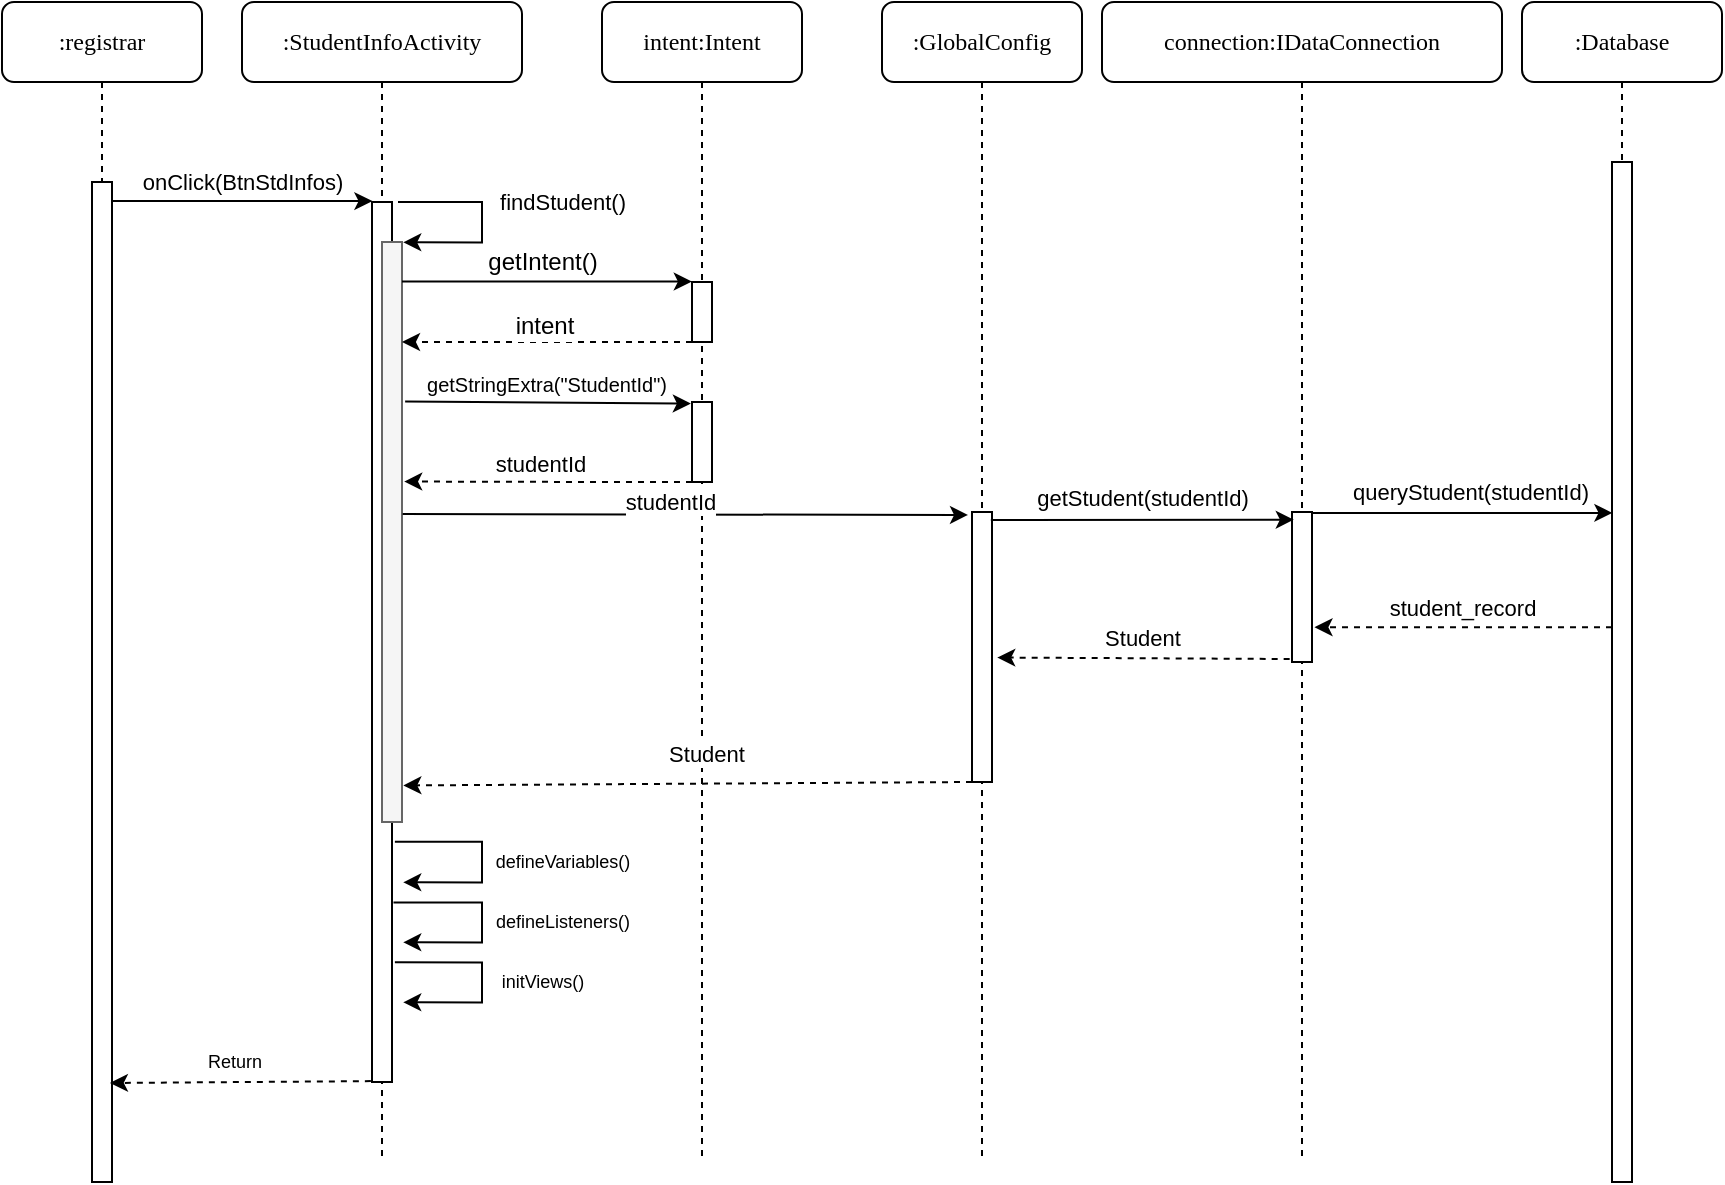 <mxfile version="13.0.4" type="google"><diagram name="Page-1" id="13e1069c-82ec-6db2-03f1-153e76fe0fe0"><mxGraphModel dx="1422" dy="762" grid="1" gridSize="10" guides="1" tooltips="1" connect="1" arrows="1" fold="1" page="1" pageScale="1" pageWidth="1100" pageHeight="850" background="#ffffff" math="0" shadow="0"><root><mxCell id="0"/><mxCell id="1" parent="0"/><mxCell id="7baba1c4bc27f4b0-2" value=":StudentInfoActivity" style="shape=umlLifeline;perimeter=lifelinePerimeter;whiteSpace=wrap;html=1;container=1;collapsible=0;recursiveResize=0;outlineConnect=0;rounded=1;shadow=0;comic=0;labelBackgroundColor=none;strokeWidth=1;fontFamily=Verdana;fontSize=12;align=center;" parent="1" vertex="1"><mxGeometry x="220" y="80" width="140" height="580" as="geometry"/></mxCell><mxCell id="4CDlYAWAhfC5wXOPwb2V-31" style="edgeStyle=none;rounded=0;orthogonalLoop=1;jettySize=auto;html=1;dashed=1;fontSize=9;" edge="1" parent="7baba1c4bc27f4b0-2" source="7baba1c4bc27f4b0-9" target="7baba1c4bc27f4b0-2"><mxGeometry relative="1" as="geometry"/></mxCell><mxCell id="7baba1c4bc27f4b0-9" value="" style="html=1;points=[];perimeter=orthogonalPerimeter;rounded=0;shadow=0;comic=0;labelBackgroundColor=none;strokeWidth=1;fontFamily=Verdana;fontSize=12;align=center;" parent="7baba1c4bc27f4b0-2" vertex="1"><mxGeometry x="65" y="100" width="10" height="440" as="geometry"/></mxCell><mxCell id="4CDlYAWAhfC5wXOPwb2V-40" value="" style="html=1;points=[];perimeter=orthogonalPerimeter;rounded=0;shadow=0;comic=0;labelBackgroundColor=none;strokeWidth=1;fontFamily=Verdana;fontSize=12;align=center;fillColor=#f5f5f5;strokeColor=#666666;fontColor=#333333;" vertex="1" parent="7baba1c4bc27f4b0-2"><mxGeometry x="70" y="120" width="10" height="290" as="geometry"/></mxCell><mxCell id="7baba1c4bc27f4b0-3" value="intent:Intent" style="shape=umlLifeline;perimeter=lifelinePerimeter;whiteSpace=wrap;html=1;container=1;collapsible=0;recursiveResize=0;outlineConnect=0;rounded=1;shadow=0;comic=0;labelBackgroundColor=none;strokeWidth=1;fontFamily=Verdana;fontSize=12;align=center;" parent="1" vertex="1"><mxGeometry x="400" y="80" width="100" height="580" as="geometry"/></mxCell><mxCell id="7baba1c4bc27f4b0-13" value="" style="html=1;points=[];perimeter=orthogonalPerimeter;rounded=0;shadow=0;comic=0;labelBackgroundColor=none;strokeWidth=1;fontFamily=Verdana;fontSize=12;align=center;" parent="7baba1c4bc27f4b0-3" vertex="1"><mxGeometry x="45" y="140" width="10" height="30" as="geometry"/></mxCell><mxCell id="4CDlYAWAhfC5wXOPwb2V-4" value="" style="html=1;points=[];perimeter=orthogonalPerimeter;rounded=0;shadow=0;comic=0;labelBackgroundColor=none;strokeWidth=1;fontFamily=Verdana;fontSize=12;align=center;" vertex="1" parent="7baba1c4bc27f4b0-3"><mxGeometry x="45" y="200" width="10" height="40" as="geometry"/></mxCell><mxCell id="7baba1c4bc27f4b0-4" value=":GlobalConfig" style="shape=umlLifeline;perimeter=lifelinePerimeter;whiteSpace=wrap;html=1;container=1;collapsible=0;recursiveResize=0;outlineConnect=0;rounded=1;shadow=0;comic=0;labelBackgroundColor=none;strokeWidth=1;fontFamily=Verdana;fontSize=12;align=center;" parent="1" vertex="1"><mxGeometry x="540" y="80" width="100" height="580" as="geometry"/></mxCell><mxCell id="7baba1c4bc27f4b0-16" value="" style="html=1;points=[];perimeter=orthogonalPerimeter;rounded=0;shadow=0;comic=0;labelBackgroundColor=none;strokeWidth=1;fontFamily=Verdana;fontSize=12;align=center;" parent="7baba1c4bc27f4b0-4" vertex="1"><mxGeometry x="45" y="255" width="10" height="135" as="geometry"/></mxCell><mxCell id="7baba1c4bc27f4b0-5" value="connection:IDataConnection" style="shape=umlLifeline;perimeter=lifelinePerimeter;whiteSpace=wrap;html=1;container=1;collapsible=0;recursiveResize=0;outlineConnect=0;rounded=1;shadow=0;comic=0;labelBackgroundColor=none;strokeWidth=1;fontFamily=Verdana;fontSize=12;align=center;" parent="1" vertex="1"><mxGeometry x="650" y="80" width="200" height="580" as="geometry"/></mxCell><mxCell id="4CDlYAWAhfC5wXOPwb2V-22" style="edgeStyle=none;rounded=0;orthogonalLoop=1;jettySize=auto;html=1;" edge="1" parent="7baba1c4bc27f4b0-5" source="4CDlYAWAhfC5wXOPwb2V-13" target="7baba1c4bc27f4b0-5"><mxGeometry relative="1" as="geometry"/></mxCell><mxCell id="4CDlYAWAhfC5wXOPwb2V-23" style="edgeStyle=none;rounded=0;orthogonalLoop=1;jettySize=auto;html=1;" edge="1" parent="7baba1c4bc27f4b0-5" source="4CDlYAWAhfC5wXOPwb2V-13" target="7baba1c4bc27f4b0-5"><mxGeometry relative="1" as="geometry"/></mxCell><mxCell id="4CDlYAWAhfC5wXOPwb2V-13" value="" style="html=1;points=[];perimeter=orthogonalPerimeter;rounded=0;shadow=0;comic=0;labelBackgroundColor=none;strokeWidth=1;fontFamily=Verdana;fontSize=12;align=center;" vertex="1" parent="7baba1c4bc27f4b0-5"><mxGeometry x="95" y="255" width="10" height="75" as="geometry"/></mxCell><mxCell id="7baba1c4bc27f4b0-6" value=":Database" style="shape=umlLifeline;perimeter=lifelinePerimeter;whiteSpace=wrap;html=1;container=1;collapsible=0;recursiveResize=0;outlineConnect=0;rounded=1;shadow=0;comic=0;labelBackgroundColor=none;strokeWidth=1;fontFamily=Verdana;fontSize=12;align=center;" parent="1" vertex="1"><mxGeometry x="860" y="80" width="100" height="590" as="geometry"/></mxCell><mxCell id="4CDlYAWAhfC5wXOPwb2V-17" value="" style="html=1;points=[];perimeter=orthogonalPerimeter;rounded=0;shadow=0;comic=0;labelBackgroundColor=none;strokeWidth=1;fontFamily=Verdana;fontSize=12;align=center;" vertex="1" parent="7baba1c4bc27f4b0-6"><mxGeometry x="45" y="80" width="10" height="510" as="geometry"/></mxCell><mxCell id="7baba1c4bc27f4b0-8" value=":registrar" style="shape=umlLifeline;perimeter=lifelinePerimeter;whiteSpace=wrap;html=1;container=1;collapsible=0;recursiveResize=0;outlineConnect=0;rounded=1;shadow=0;comic=0;labelBackgroundColor=none;strokeWidth=1;fontFamily=Verdana;fontSize=12;align=center;" parent="1" vertex="1"><mxGeometry x="100" y="80" width="100" height="590" as="geometry"/></mxCell><mxCell id="4CDlYAWAhfC5wXOPwb2V-27" value="" style="html=1;points=[];perimeter=orthogonalPerimeter;rounded=0;shadow=0;comic=0;labelBackgroundColor=none;strokeWidth=1;fontFamily=Verdana;fontSize=12;align=center;" vertex="1" parent="7baba1c4bc27f4b0-8"><mxGeometry x="45" y="90" width="10" height="500" as="geometry"/></mxCell><mxCell id="4CDlYAWAhfC5wXOPwb2V-3" value="intent" style="edgeStyle=none;rounded=0;orthogonalLoop=1;jettySize=auto;html=1;dashed=1;fontSize=12;" edge="1" parent="1" source="7baba1c4bc27f4b0-13"><mxGeometry x="0.018" y="-8" relative="1" as="geometry"><mxPoint x="300" y="250" as="targetPoint"/><Array as="points"><mxPoint x="370" y="250"/></Array><mxPoint as="offset"/></mxGeometry></mxCell><mxCell id="4CDlYAWAhfC5wXOPwb2V-7" style="edgeStyle=none;rounded=0;orthogonalLoop=1;jettySize=auto;html=1;exitX=1.157;exitY=0.275;exitDx=0;exitDy=0;exitPerimeter=0;entryX=-0.057;entryY=0.02;entryDx=0;entryDy=0;entryPerimeter=0;" edge="1" parent="1" source="4CDlYAWAhfC5wXOPwb2V-40" target="4CDlYAWAhfC5wXOPwb2V-4"><mxGeometry relative="1" as="geometry"><Array as="points"/></mxGeometry></mxCell><mxCell id="4CDlYAWAhfC5wXOPwb2V-9" value="getStringExtra(&quot;StudentId&quot;)" style="edgeLabel;html=1;align=center;verticalAlign=middle;resizable=0;points=[];fontSize=10;" vertex="1" connectable="0" parent="4CDlYAWAhfC5wXOPwb2V-7"><mxGeometry x="0.528" y="-91" relative="1" as="geometry"><mxPoint x="-37.76" y="-101" as="offset"/></mxGeometry></mxCell><mxCell id="4CDlYAWAhfC5wXOPwb2V-8" style="edgeStyle=none;rounded=0;orthogonalLoop=1;jettySize=auto;html=1;entryX=1.11;entryY=0.413;entryDx=0;entryDy=0;entryPerimeter=0;dashed=1;" edge="1" parent="1" source="4CDlYAWAhfC5wXOPwb2V-4" target="4CDlYAWAhfC5wXOPwb2V-40"><mxGeometry relative="1" as="geometry"><Array as="points"><mxPoint x="400" y="320"/></Array></mxGeometry></mxCell><mxCell id="4CDlYAWAhfC5wXOPwb2V-10" value="studentId" style="edgeLabel;html=1;align=center;verticalAlign=middle;resizable=0;points=[];" vertex="1" connectable="0" parent="4CDlYAWAhfC5wXOPwb2V-8"><mxGeometry x="0.116" relative="1" as="geometry"><mxPoint x="4" y="-8.8" as="offset"/></mxGeometry></mxCell><mxCell id="4CDlYAWAhfC5wXOPwb2V-11" style="edgeStyle=none;rounded=0;orthogonalLoop=1;jettySize=auto;html=1;entryX=-0.2;entryY=0.011;entryDx=0;entryDy=0;entryPerimeter=0;exitX=1.033;exitY=0.469;exitDx=0;exitDy=0;exitPerimeter=0;" edge="1" parent="1" source="4CDlYAWAhfC5wXOPwb2V-40" target="7baba1c4bc27f4b0-16"><mxGeometry relative="1" as="geometry"/></mxCell><mxCell id="4CDlYAWAhfC5wXOPwb2V-12" value="studentId" style="edgeLabel;html=1;align=center;verticalAlign=middle;resizable=0;points=[];" vertex="1" connectable="0" parent="4CDlYAWAhfC5wXOPwb2V-11"><mxGeometry x="0.117" y="2" relative="1" as="geometry"><mxPoint x="-24.31" y="-4.98" as="offset"/></mxGeometry></mxCell><mxCell id="4CDlYAWAhfC5wXOPwb2V-15" style="edgeStyle=none;rounded=0;orthogonalLoop=1;jettySize=auto;html=1;exitX=0.943;exitY=0.03;exitDx=0;exitDy=0;exitPerimeter=0;entryX=0.09;entryY=0.051;entryDx=0;entryDy=0;entryPerimeter=0;" edge="1" parent="1" source="7baba1c4bc27f4b0-16" target="4CDlYAWAhfC5wXOPwb2V-13"><mxGeometry relative="1" as="geometry"><mxPoint x="726" y="339" as="targetPoint"/><Array as="points"/></mxGeometry></mxCell><mxCell id="4CDlYAWAhfC5wXOPwb2V-16" value="getStudent(studentId)" style="edgeLabel;html=1;align=center;verticalAlign=middle;resizable=0;points=[];" vertex="1" connectable="0" parent="4CDlYAWAhfC5wXOPwb2V-15"><mxGeometry x="0.076" y="-7" relative="1" as="geometry"><mxPoint x="-6" y="-17.92" as="offset"/></mxGeometry></mxCell><mxCell id="4CDlYAWAhfC5wXOPwb2V-18" style="edgeStyle=none;rounded=0;orthogonalLoop=1;jettySize=auto;html=1;entryX=0.021;entryY=0.344;entryDx=0;entryDy=0;entryPerimeter=0;" edge="1" parent="1" source="4CDlYAWAhfC5wXOPwb2V-13" target="4CDlYAWAhfC5wXOPwb2V-17"><mxGeometry relative="1" as="geometry"/></mxCell><mxCell id="4CDlYAWAhfC5wXOPwb2V-19" value="queryStudent(studentId)" style="edgeLabel;html=1;align=center;verticalAlign=middle;resizable=0;points=[];" vertex="1" connectable="0" parent="4CDlYAWAhfC5wXOPwb2V-18"><mxGeometry x="-0.27" y="-2" relative="1" as="geometry"><mxPoint x="23.62" y="-12.88" as="offset"/></mxGeometry></mxCell><mxCell id="4CDlYAWAhfC5wXOPwb2V-20" value="student_record" style="edgeStyle=none;rounded=0;orthogonalLoop=1;jettySize=auto;html=1;entryX=1.124;entryY=0.768;entryDx=0;entryDy=0;entryPerimeter=0;dashed=1;" edge="1" parent="1" source="4CDlYAWAhfC5wXOPwb2V-17" target="4CDlYAWAhfC5wXOPwb2V-13"><mxGeometry x="0.014" y="-10" relative="1" as="geometry"><mxPoint as="offset"/></mxGeometry></mxCell><mxCell id="4CDlYAWAhfC5wXOPwb2V-24" value="Student" style="edgeStyle=none;rounded=0;orthogonalLoop=1;jettySize=auto;html=1;entryX=1.262;entryY=0.539;entryDx=0;entryDy=0;entryPerimeter=0;dashed=1;exitX=-0.117;exitY=0.98;exitDx=0;exitDy=0;exitPerimeter=0;" edge="1" parent="1" source="4CDlYAWAhfC5wXOPwb2V-13" target="7baba1c4bc27f4b0-16"><mxGeometry x="0.013" y="-10" relative="1" as="geometry"><mxPoint as="offset"/></mxGeometry></mxCell><mxCell id="4CDlYAWAhfC5wXOPwb2V-25" style="edgeStyle=none;rounded=0;orthogonalLoop=1;jettySize=auto;html=1;entryX=1.067;entryY=0.937;entryDx=0;entryDy=0;entryPerimeter=0;dashed=1;" edge="1" parent="1" source="7baba1c4bc27f4b0-16" target="4CDlYAWAhfC5wXOPwb2V-40"><mxGeometry relative="1" as="geometry"/></mxCell><mxCell id="4CDlYAWAhfC5wXOPwb2V-26" value="Student" style="edgeLabel;html=1;align=center;verticalAlign=middle;resizable=0;points=[];" vertex="1" connectable="0" parent="4CDlYAWAhfC5wXOPwb2V-25"><mxGeometry x="0.141" y="3" relative="1" as="geometry"><mxPoint x="29.14" y="-17.84" as="offset"/></mxGeometry></mxCell><mxCell id="4CDlYAWAhfC5wXOPwb2V-28" style="edgeStyle=none;rounded=0;orthogonalLoop=1;jettySize=auto;html=1;entryX=0.021;entryY=-0.001;entryDx=0;entryDy=0;entryPerimeter=0;fontSize=9;" edge="1" parent="1" source="4CDlYAWAhfC5wXOPwb2V-27" target="7baba1c4bc27f4b0-9"><mxGeometry relative="1" as="geometry"/></mxCell><mxCell id="4CDlYAWAhfC5wXOPwb2V-29" value="onClick(BtnStdInfos)" style="edgeLabel;html=1;align=center;verticalAlign=middle;resizable=0;points=[];fontSize=11;" vertex="1" connectable="0" parent="4CDlYAWAhfC5wXOPwb2V-28"><mxGeometry x="-0.186" y="2" relative="1" as="geometry"><mxPoint x="11.9" y="-7.56" as="offset"/></mxGeometry></mxCell><mxCell id="4CDlYAWAhfC5wXOPwb2V-34" value="Return" style="rounded=0;orthogonalLoop=1;jettySize=auto;html=1;entryX=0.895;entryY=0.901;entryDx=0;entryDy=0;entryPerimeter=0;fontSize=9;dashed=1;exitX=-0.057;exitY=0.999;exitDx=0;exitDy=0;exitPerimeter=0;" edge="1" parent="1" source="7baba1c4bc27f4b0-9" target="4CDlYAWAhfC5wXOPwb2V-27"><mxGeometry x="0.04" y="-10" relative="1" as="geometry"><mxPoint as="offset"/></mxGeometry></mxCell><mxCell id="4CDlYAWAhfC5wXOPwb2V-37" value="defineVariables()" style="edgeStyle=orthogonalEdgeStyle;rounded=0;orthogonalLoop=1;jettySize=auto;html=1;fontSize=9;entryX=1.262;entryY=0.864;entryDx=0;entryDy=0;entryPerimeter=0;exitX=1.144;exitY=0.727;exitDx=0;exitDy=0;exitPerimeter=0;" edge="1" parent="1" source="7baba1c4bc27f4b0-9"><mxGeometry x="-0.156" y="-41" relative="1" as="geometry"><mxPoint x="300.62" y="520.16" as="targetPoint"/><mxPoint x="298" y="500" as="sourcePoint"/><Array as="points"><mxPoint x="340" y="500"/><mxPoint x="340" y="520"/></Array><mxPoint x="81" y="10" as="offset"/></mxGeometry></mxCell><mxCell id="4CDlYAWAhfC5wXOPwb2V-38" value="defineListeners()" style="edgeStyle=orthogonalEdgeStyle;rounded=0;orthogonalLoop=1;jettySize=auto;html=1;fontSize=9;entryX=1.262;entryY=0.864;entryDx=0;entryDy=0;entryPerimeter=0;exitX=1.074;exitY=0.796;exitDx=0;exitDy=0;exitPerimeter=0;" edge="1" parent="1" source="7baba1c4bc27f4b0-9"><mxGeometry x="-0.146" y="-41" relative="1" as="geometry"><mxPoint x="300.62" y="550.16" as="targetPoint"/><mxPoint x="298" y="530" as="sourcePoint"/><Array as="points"><mxPoint x="340" y="530"/><mxPoint x="340" y="550"/></Array><mxPoint x="81" y="10" as="offset"/></mxGeometry></mxCell><mxCell id="4CDlYAWAhfC5wXOPwb2V-39" value="initViews()" style="edgeStyle=orthogonalEdgeStyle;rounded=0;orthogonalLoop=1;jettySize=auto;html=1;fontSize=9;entryX=1.262;entryY=0.864;entryDx=0;entryDy=0;entryPerimeter=0;exitX=1.144;exitY=0.864;exitDx=0;exitDy=0;exitPerimeter=0;" edge="1" parent="1" source="7baba1c4bc27f4b0-9"><mxGeometry x="-0.154" y="-32" relative="1" as="geometry"><mxPoint x="300.62" y="580.16" as="targetPoint"/><mxPoint x="298" y="560" as="sourcePoint"/><Array as="points"><mxPoint x="340" y="560"/><mxPoint x="340" y="580"/></Array><mxPoint x="62" y="10" as="offset"/></mxGeometry></mxCell><mxCell id="4CDlYAWAhfC5wXOPwb2V-41" value="findStudent()" style="edgeStyle=orthogonalEdgeStyle;rounded=0;orthogonalLoop=1;jettySize=auto;html=1;fontSize=11;entryX=1.262;entryY=0.864;entryDx=0;entryDy=0;entryPerimeter=0;" edge="1" parent="1"><mxGeometry x="-0.173" y="40" relative="1" as="geometry"><mxPoint x="300.62" y="200.16" as="targetPoint"/><mxPoint x="298" y="180" as="sourcePoint"/><Array as="points"><mxPoint x="340" y="180"/><mxPoint x="340" y="200"/></Array><mxPoint as="offset"/></mxGeometry></mxCell><mxCell id="4CDlYAWAhfC5wXOPwb2V-42" value="getIntent()" style="edgeStyle=none;rounded=0;orthogonalLoop=1;jettySize=auto;html=1;entryX=-0.01;entryY=-0.007;entryDx=0;entryDy=0;entryPerimeter=0;fontSize=12;" edge="1" parent="1" source="4CDlYAWAhfC5wXOPwb2V-40" target="7baba1c4bc27f4b0-13"><mxGeometry x="-0.034" y="10" relative="1" as="geometry"><mxPoint as="offset"/></mxGeometry></mxCell></root></mxGraphModel></diagram></mxfile>